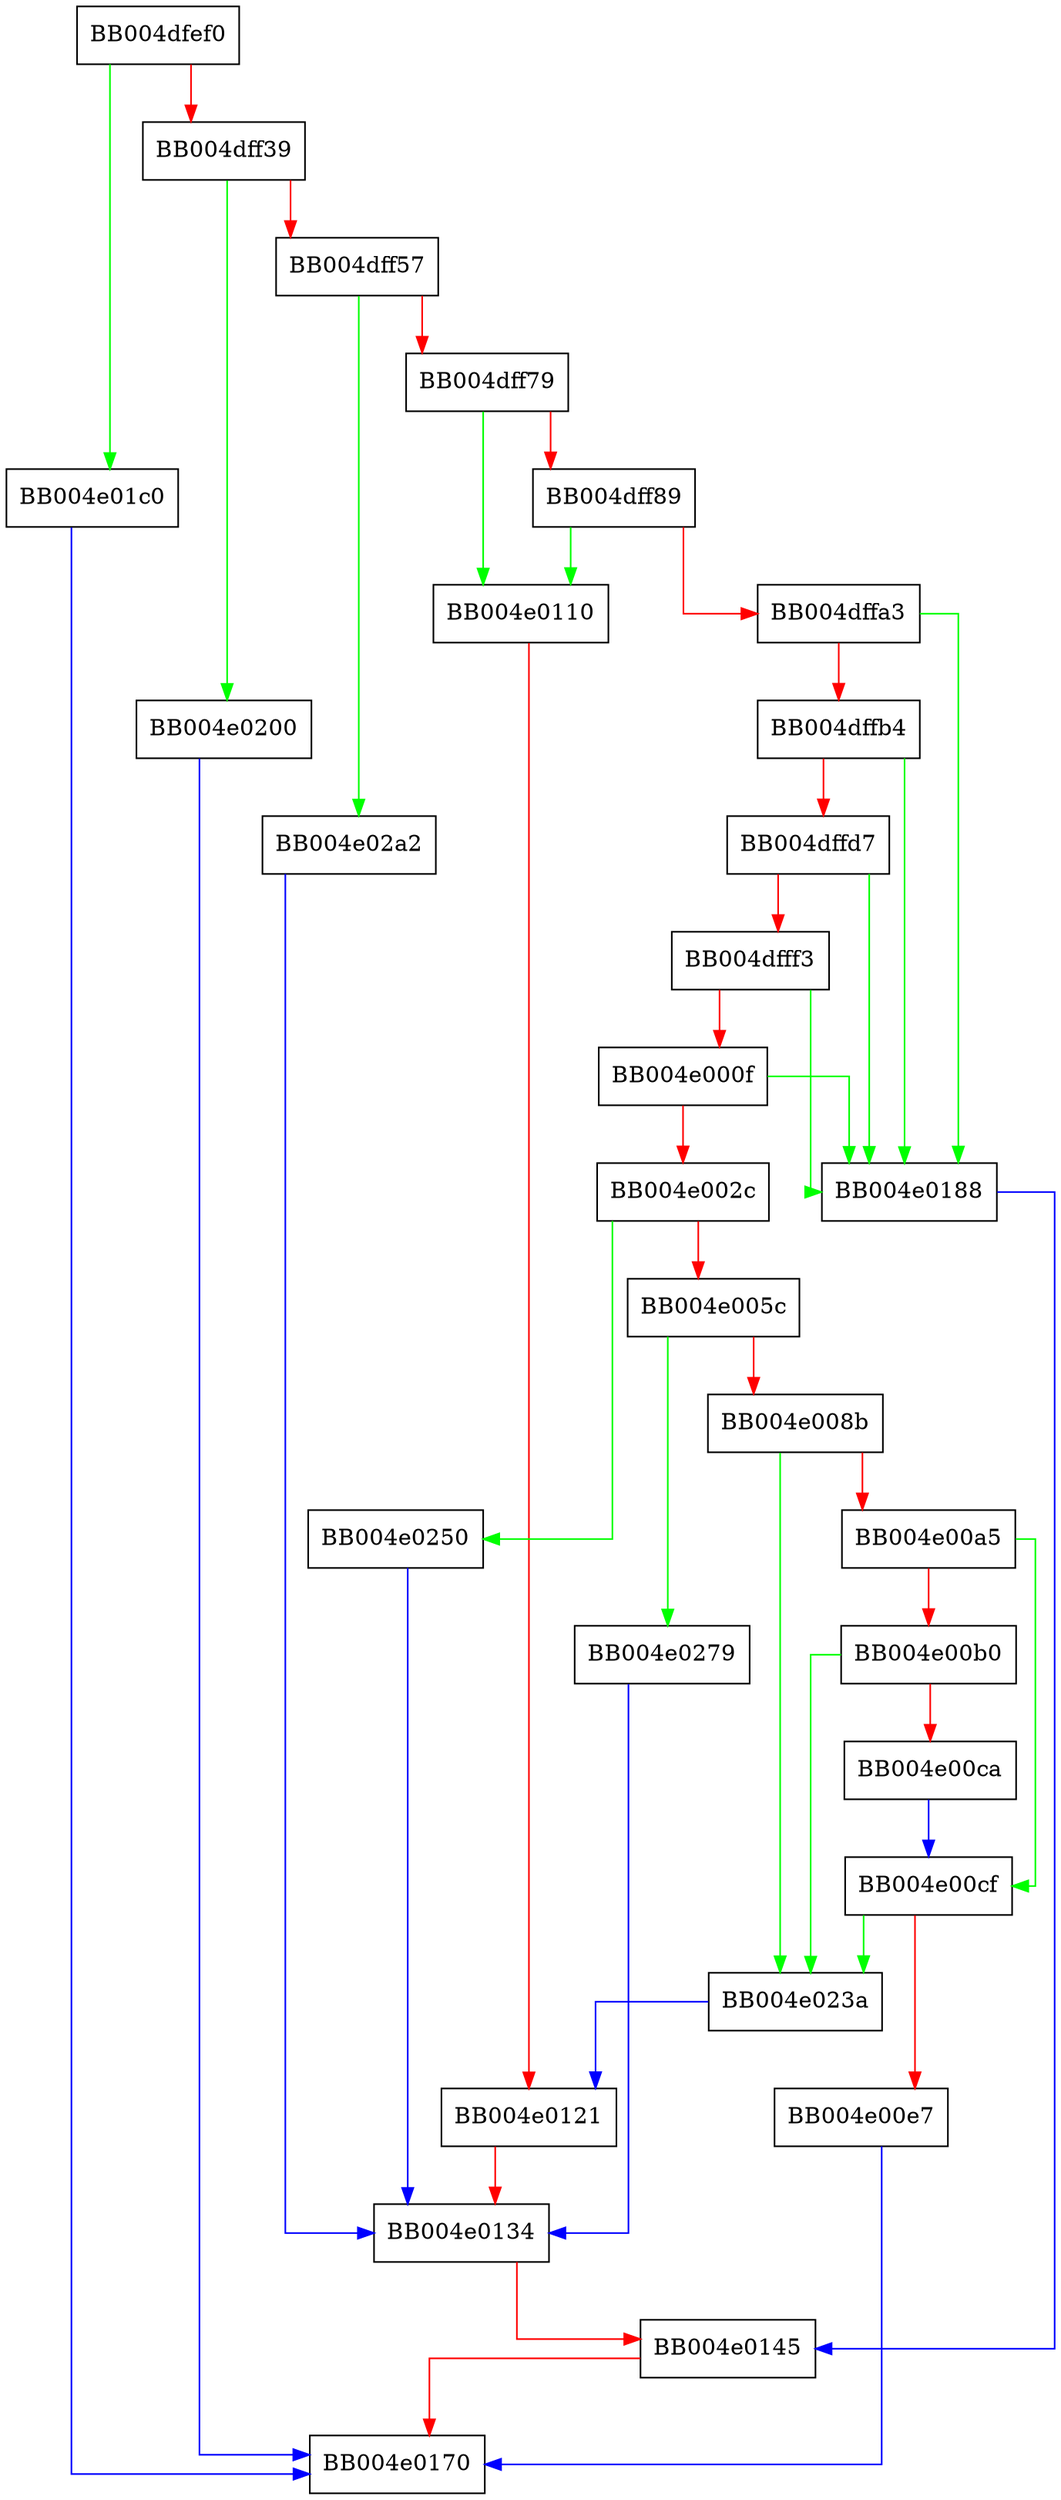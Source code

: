 digraph tls_construct_cke_gost {
  node [shape="box"];
  graph [splines=ortho];
  BB004dfef0 -> BB004e01c0 [color="green"];
  BB004dfef0 -> BB004dff39 [color="red"];
  BB004dff39 -> BB004e0200 [color="green"];
  BB004dff39 -> BB004dff57 [color="red"];
  BB004dff57 -> BB004e02a2 [color="green"];
  BB004dff57 -> BB004dff79 [color="red"];
  BB004dff79 -> BB004e0110 [color="green"];
  BB004dff79 -> BB004dff89 [color="red"];
  BB004dff89 -> BB004e0110 [color="green"];
  BB004dff89 -> BB004dffa3 [color="red"];
  BB004dffa3 -> BB004e0188 [color="green"];
  BB004dffa3 -> BB004dffb4 [color="red"];
  BB004dffb4 -> BB004e0188 [color="green"];
  BB004dffb4 -> BB004dffd7 [color="red"];
  BB004dffd7 -> BB004e0188 [color="green"];
  BB004dffd7 -> BB004dfff3 [color="red"];
  BB004dfff3 -> BB004e0188 [color="green"];
  BB004dfff3 -> BB004e000f [color="red"];
  BB004e000f -> BB004e0188 [color="green"];
  BB004e000f -> BB004e002c [color="red"];
  BB004e002c -> BB004e0250 [color="green"];
  BB004e002c -> BB004e005c [color="red"];
  BB004e005c -> BB004e0279 [color="green"];
  BB004e005c -> BB004e008b [color="red"];
  BB004e008b -> BB004e023a [color="green"];
  BB004e008b -> BB004e00a5 [color="red"];
  BB004e00a5 -> BB004e00cf [color="green"];
  BB004e00a5 -> BB004e00b0 [color="red"];
  BB004e00b0 -> BB004e023a [color="green"];
  BB004e00b0 -> BB004e00ca [color="red"];
  BB004e00ca -> BB004e00cf [color="blue"];
  BB004e00cf -> BB004e023a [color="green"];
  BB004e00cf -> BB004e00e7 [color="red"];
  BB004e00e7 -> BB004e0170 [color="blue"];
  BB004e0110 -> BB004e0121 [color="red"];
  BB004e0121 -> BB004e0134 [color="red"];
  BB004e0134 -> BB004e0145 [color="red"];
  BB004e0145 -> BB004e0170 [color="red"];
  BB004e0188 -> BB004e0145 [color="blue"];
  BB004e01c0 -> BB004e0170 [color="blue"];
  BB004e0200 -> BB004e0170 [color="blue"];
  BB004e023a -> BB004e0121 [color="blue"];
  BB004e0250 -> BB004e0134 [color="blue"];
  BB004e0279 -> BB004e0134 [color="blue"];
  BB004e02a2 -> BB004e0134 [color="blue"];
}